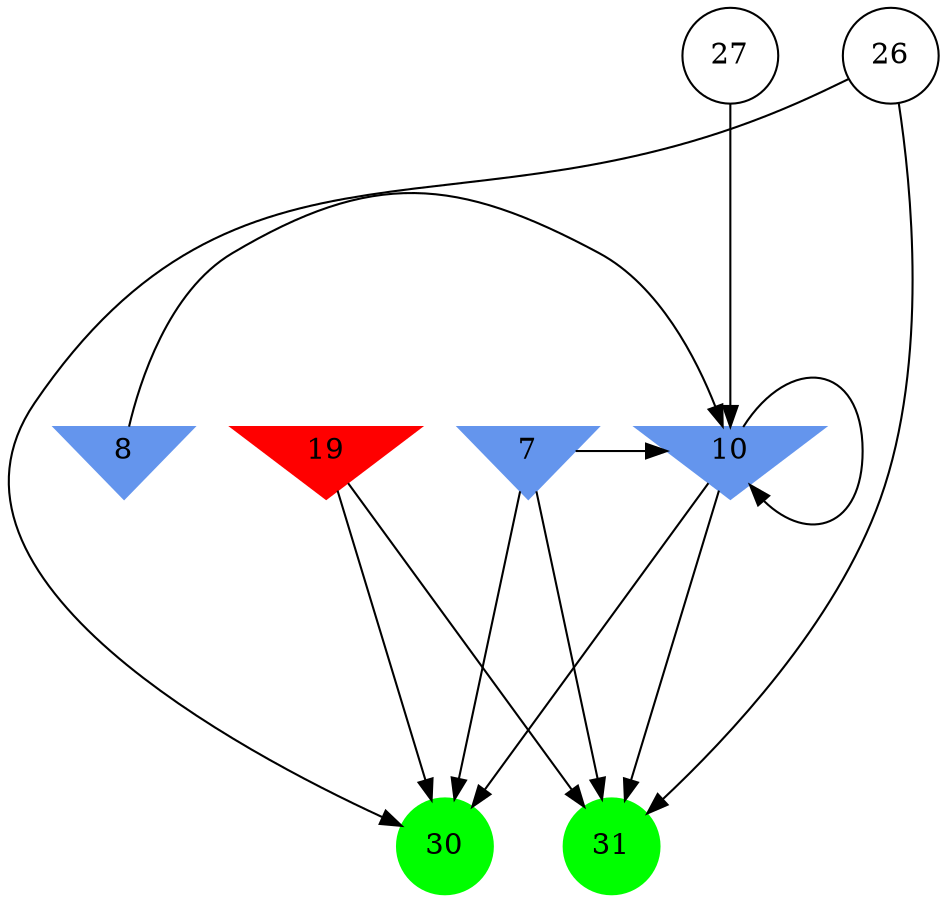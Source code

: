 digraph brain {
	ranksep=2.0;
	7 [shape=invtriangle,style=filled,color=cornflowerblue];
	8 [shape=invtriangle,style=filled,color=cornflowerblue];
	10 [shape=invtriangle,style=filled,color=cornflowerblue];
	19 [shape=invtriangle,style=filled,color=red];
	26 [shape=circle,color=black];
	27 [shape=circle,color=black];
	30 [shape=circle,style=filled,color=green];
	31 [shape=circle,style=filled,color=green];
	7	->	30;
	7	->	31;
	19	->	30;
	19	->	31;
	26	->	30;
	26	->	31;
	10	->	30;
	10	->	31;
	27	->	10;
	8	->	10;
	10	->	10;
	7	->	10;
	{ rank=same; 7; 8; 10; 19; }
	{ rank=same; 26; 27; }
	{ rank=same; 30; 31; }
}
